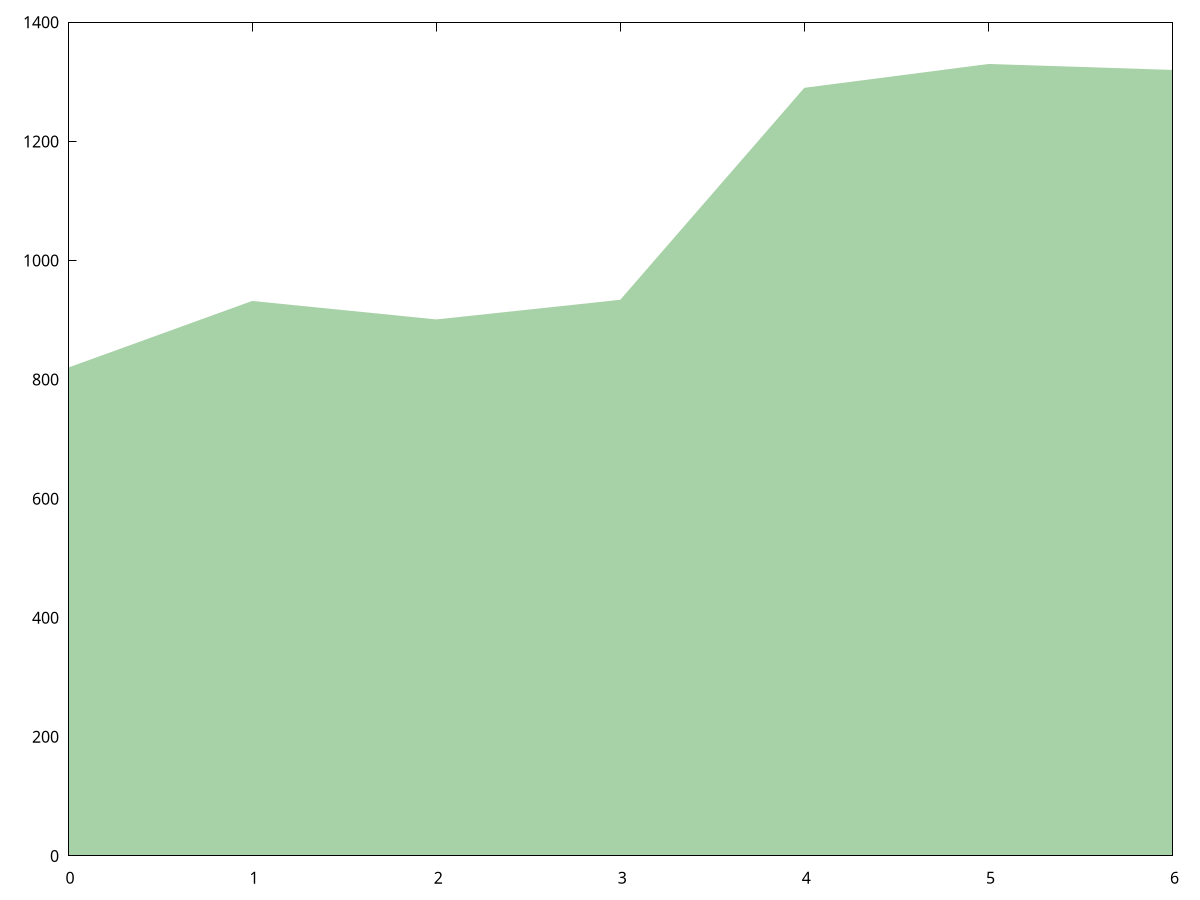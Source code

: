 set terminal pngcairo transparent size 1600,1000 enhanced font 'Verdana,20'
set out "../../src/ch1/img/area_chart.png"
$data << EOD
820
932
901
934
1290
1330
1320
EOD
unset key
set style fill solid 0.4 noborder
plot $data with filledcurves y=0 lc rgb "forest-green"